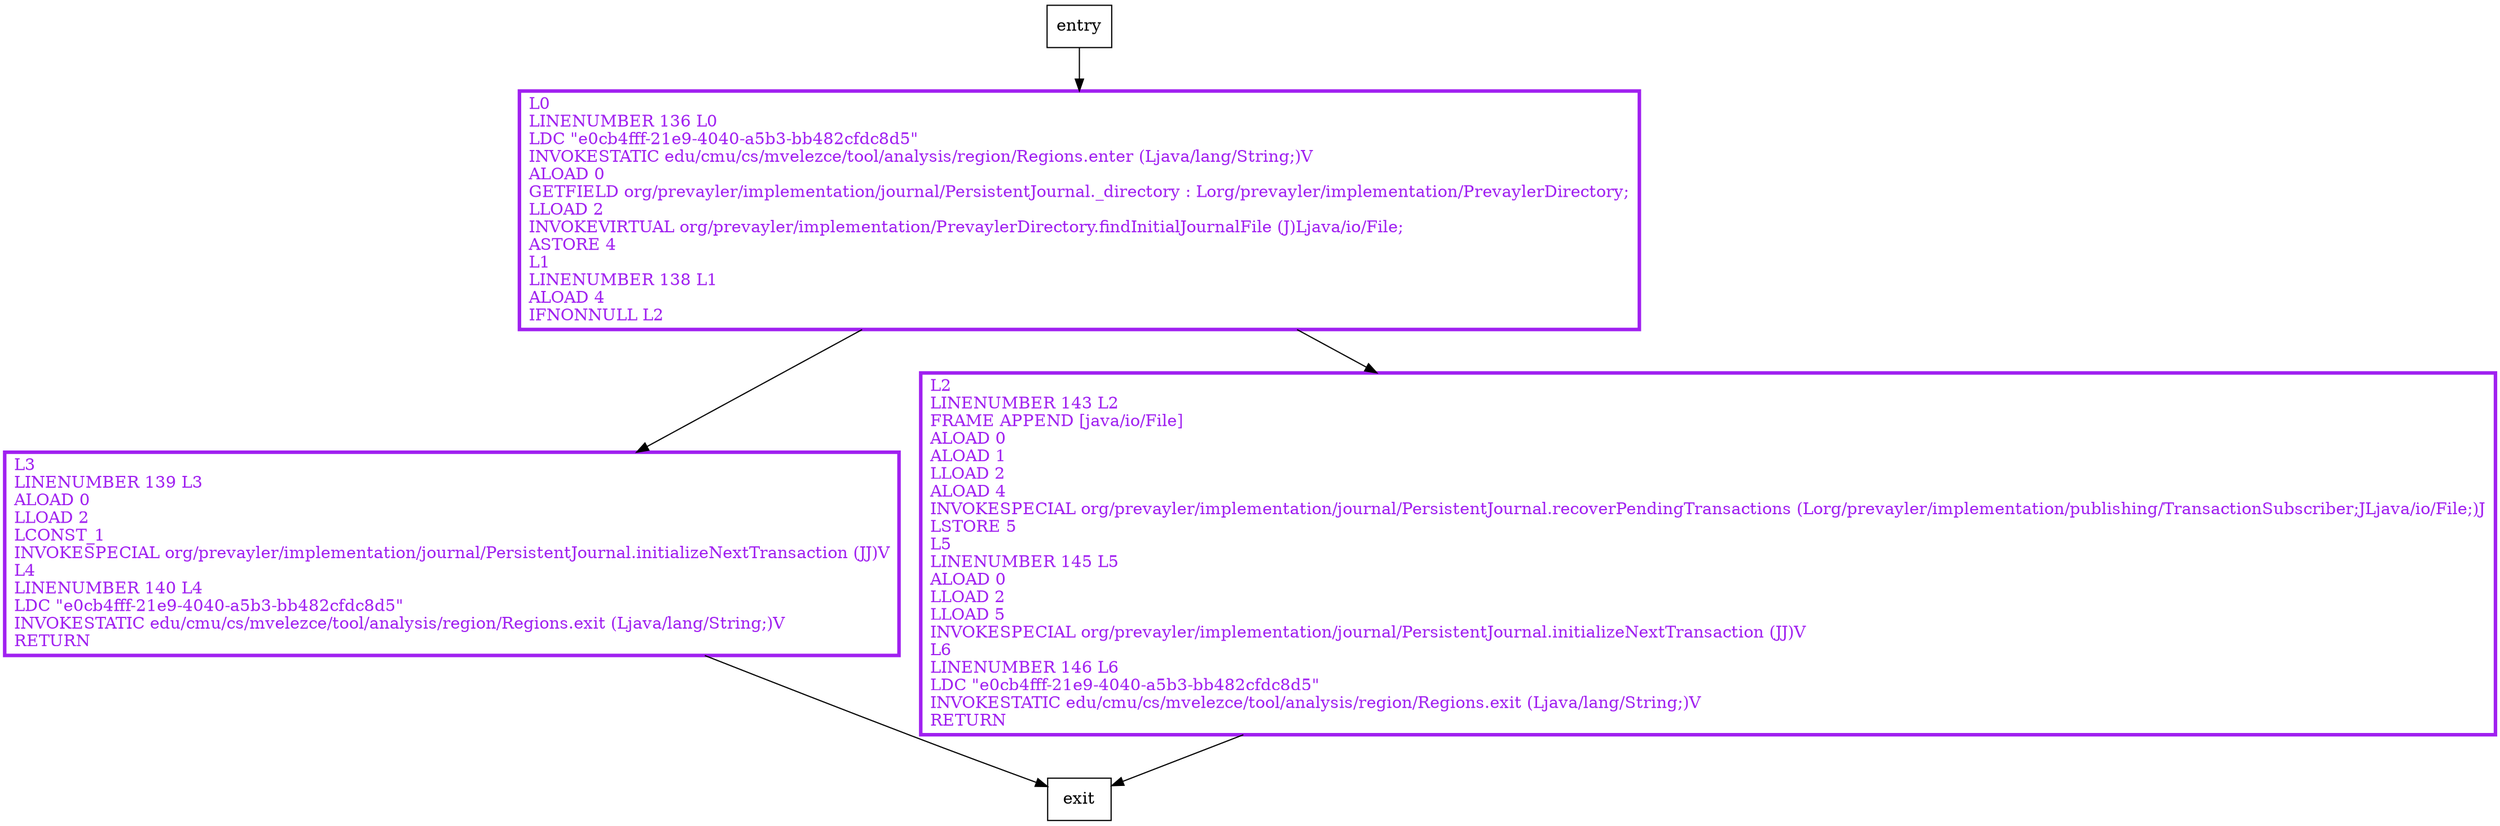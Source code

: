 digraph update {
node [shape=record];
547610892 [label="L3\lLINENUMBER 139 L3\lALOAD 0\lLLOAD 2\lLCONST_1\lINVOKESPECIAL org/prevayler/implementation/journal/PersistentJournal.initializeNextTransaction (JJ)V\lL4\lLINENUMBER 140 L4\lLDC \"e0cb4fff-21e9-4040-a5b3-bb482cfdc8d5\"\lINVOKESTATIC edu/cmu/cs/mvelezce/tool/analysis/region/Regions.exit (Ljava/lang/String;)V\lRETURN\l"];
274827125 [label="L0\lLINENUMBER 136 L0\lLDC \"e0cb4fff-21e9-4040-a5b3-bb482cfdc8d5\"\lINVOKESTATIC edu/cmu/cs/mvelezce/tool/analysis/region/Regions.enter (Ljava/lang/String;)V\lALOAD 0\lGETFIELD org/prevayler/implementation/journal/PersistentJournal._directory : Lorg/prevayler/implementation/PrevaylerDirectory;\lLLOAD 2\lINVOKEVIRTUAL org/prevayler/implementation/PrevaylerDirectory.findInitialJournalFile (J)Ljava/io/File;\lASTORE 4\lL1\lLINENUMBER 138 L1\lALOAD 4\lIFNONNULL L2\l"];
1525320084 [label="L2\lLINENUMBER 143 L2\lFRAME APPEND [java/io/File]\lALOAD 0\lALOAD 1\lLLOAD 2\lALOAD 4\lINVOKESPECIAL org/prevayler/implementation/journal/PersistentJournal.recoverPendingTransactions (Lorg/prevayler/implementation/publishing/TransactionSubscriber;JLjava/io/File;)J\lLSTORE 5\lL5\lLINENUMBER 145 L5\lALOAD 0\lLLOAD 2\lLLOAD 5\lINVOKESPECIAL org/prevayler/implementation/journal/PersistentJournal.initializeNextTransaction (JJ)V\lL6\lLINENUMBER 146 L6\lLDC \"e0cb4fff-21e9-4040-a5b3-bb482cfdc8d5\"\lINVOKESTATIC edu/cmu/cs/mvelezce/tool/analysis/region/Regions.exit (Ljava/lang/String;)V\lRETURN\l"];
entry;
exit;
entry -> 274827125;
547610892 -> exit;
274827125 -> 547610892;
274827125 -> 1525320084;
1525320084 -> exit;
547610892[fontcolor="purple", penwidth=3, color="purple"];
274827125[fontcolor="purple", penwidth=3, color="purple"];
1525320084[fontcolor="purple", penwidth=3, color="purple"];
}

